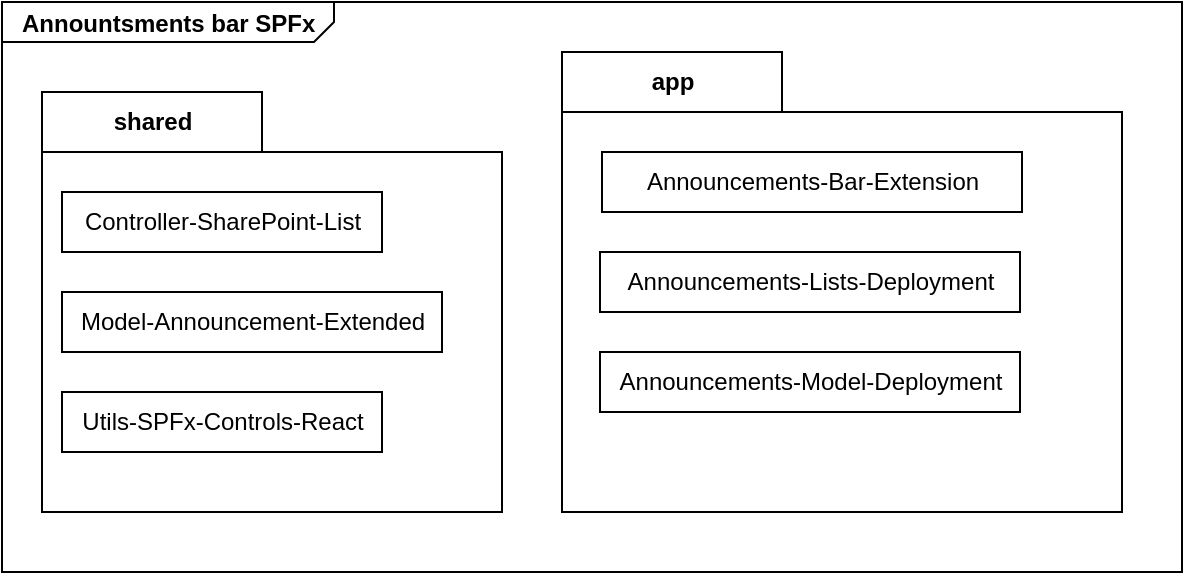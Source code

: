 <mxfile>
    <diagram id="ZtXdAX3__U-BmebPtQ2E" name="Page-1">
        <mxGraphModel dx="1567" dy="2311" grid="1" gridSize="10" guides="1" tooltips="1" connect="1" arrows="1" fold="1" page="1" pageScale="1" pageWidth="827" pageHeight="1169" math="0" shadow="0">
            <root>
                <mxCell id="0"/>
                <mxCell id="1" parent="0"/>
                <mxCell id="2" value="&lt;p style=&quot;margin: 0px ; margin-top: 4px ; margin-left: 10px ; text-align: left&quot;&gt;&lt;b&gt;Annountsments bar SPFx&lt;/b&gt;&lt;/p&gt;" style="html=1;strokeWidth=1;shape=mxgraph.sysml.package;html=1;overflow=fill;whiteSpace=wrap;labelX=166;" vertex="1" parent="1">
                    <mxGeometry x="10" y="-5" width="590" height="285" as="geometry"/>
                </mxCell>
                <mxCell id="3" value="shared" style="shape=folder;fontStyle=1;tabWidth=110;tabHeight=30;tabPosition=left;html=1;boundedLbl=1;labelInHeader=1;container=1;collapsible=0;recursiveResize=0;" vertex="1" parent="1">
                    <mxGeometry x="30" y="40" width="230" height="210" as="geometry"/>
                </mxCell>
                <mxCell id="4" value="Controller-SharePoint-List" style="html=1;" vertex="1" parent="3">
                    <mxGeometry width="160" height="30" relative="1" as="geometry">
                        <mxPoint x="10" y="50" as="offset"/>
                    </mxGeometry>
                </mxCell>
                <mxCell id="7" value="Model-Announcement-Extended" style="html=1;" vertex="1" parent="3">
                    <mxGeometry x="10" y="100" width="190" height="30" as="geometry"/>
                </mxCell>
                <mxCell id="10" value="Utils-SPFx-Controls-React" style="html=1;" vertex="1" parent="3">
                    <mxGeometry x="10" y="150" width="160" height="30" as="geometry"/>
                </mxCell>
                <mxCell id="5" value="app" style="shape=folder;fontStyle=1;tabWidth=110;tabHeight=30;tabPosition=left;html=1;boundedLbl=1;labelInHeader=1;container=1;collapsible=0;recursiveResize=0;" vertex="1" parent="1">
                    <mxGeometry x="290" y="20" width="280" height="230" as="geometry"/>
                </mxCell>
                <mxCell id="6" value="Announcements-Bar-Extension" style="html=1;" vertex="1" parent="5">
                    <mxGeometry width="210" height="30" relative="1" as="geometry">
                        <mxPoint x="20" y="50" as="offset"/>
                    </mxGeometry>
                </mxCell>
                <mxCell id="12" value="Announcements-Lists-Deployment" style="html=1;" vertex="1" parent="5">
                    <mxGeometry x="19" y="100" width="210" height="30" as="geometry"/>
                </mxCell>
                <mxCell id="11" value="Announcements-Model-Deployment" style="html=1;" vertex="1" parent="5">
                    <mxGeometry x="19" y="150" width="210" height="30" as="geometry"/>
                </mxCell>
            </root>
        </mxGraphModel>
    </diagram>
</mxfile>